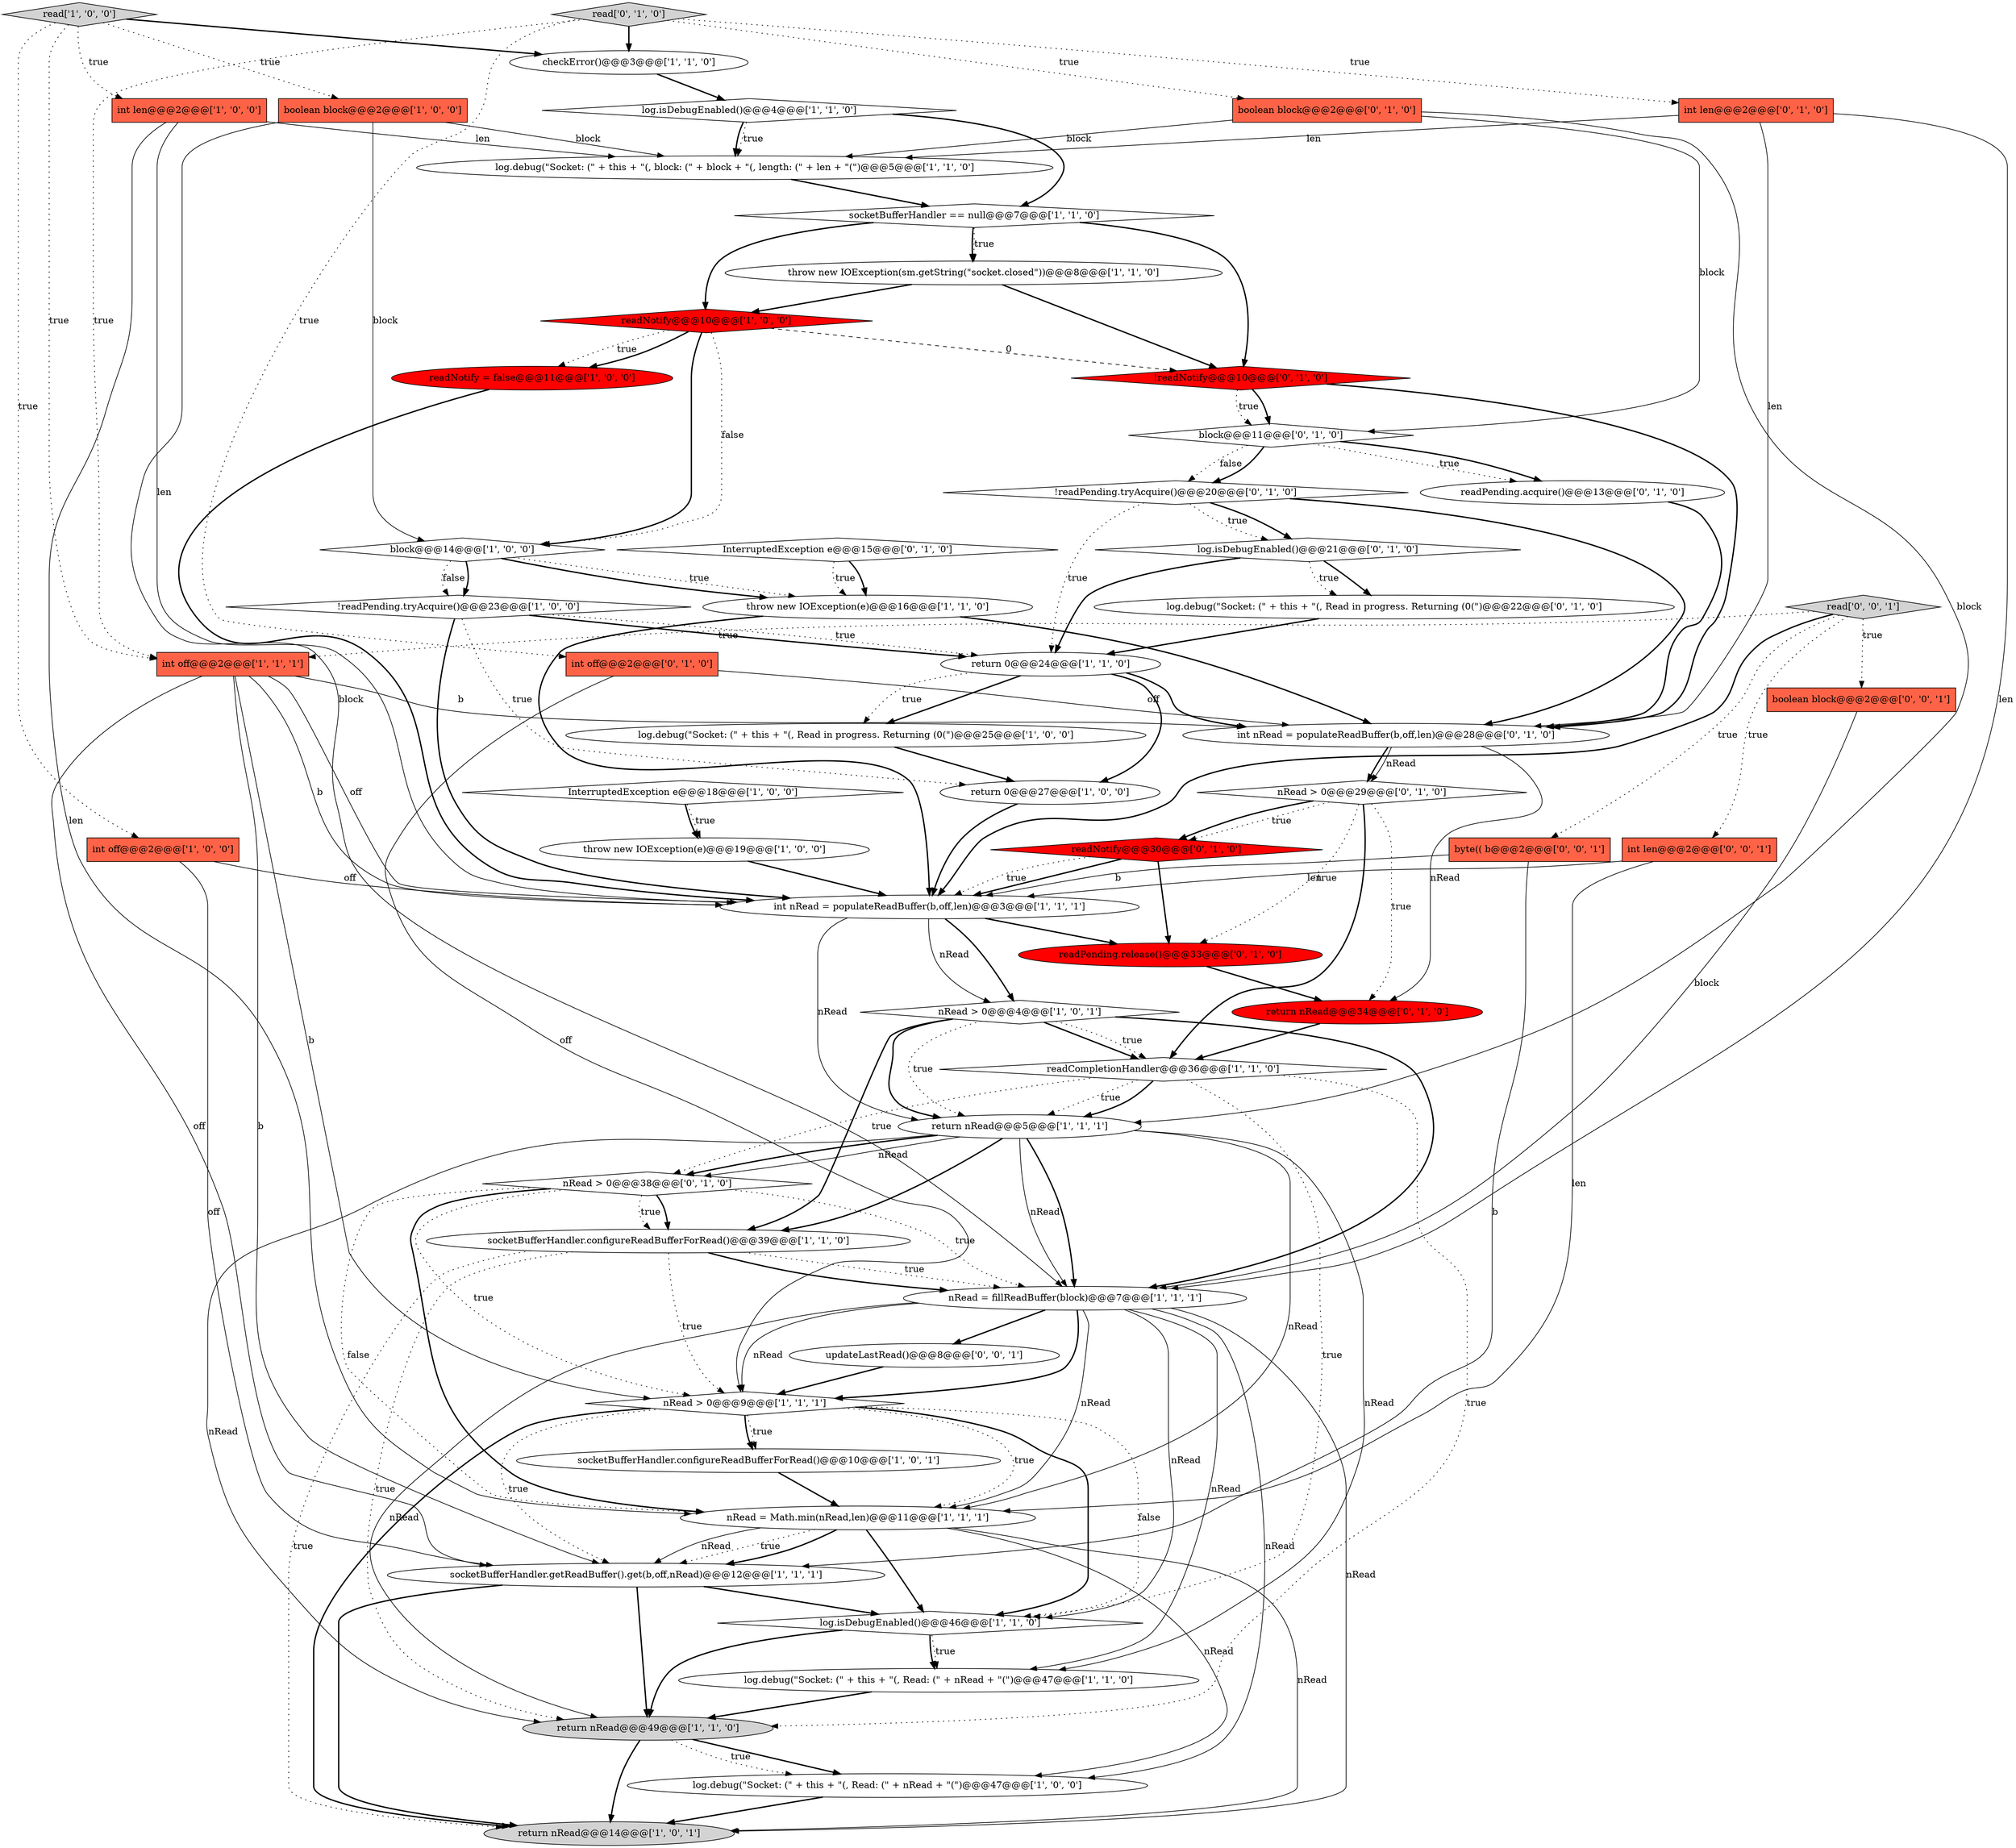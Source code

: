 digraph {
45 [style = filled, label = "log.debug(\"Socket: (\" + this + \"(, Read in progress. Returning (0(\")@@@22@@@['0', '1', '0']", fillcolor = white, shape = ellipse image = "AAA0AAABBB2BBB"];
36 [style = filled, label = "int off@@@2@@@['0', '1', '0']", fillcolor = tomato, shape = box image = "AAA0AAABBB2BBB"];
23 [style = filled, label = "int off@@@2@@@['1', '1', '1']", fillcolor = tomato, shape = box image = "AAA0AAABBB1BBB"];
18 [style = filled, label = "int len@@@2@@@['1', '0', '0']", fillcolor = tomato, shape = box image = "AAA0AAABBB1BBB"];
24 [style = filled, label = "throw new IOException(sm.getString(\"socket.closed\"))@@@8@@@['1', '1', '0']", fillcolor = white, shape = ellipse image = "AAA0AAABBB1BBB"];
28 [style = filled, label = "throw new IOException(e)@@@19@@@['1', '0', '0']", fillcolor = white, shape = ellipse image = "AAA0AAABBB1BBB"];
40 [style = filled, label = "boolean block@@@2@@@['0', '1', '0']", fillcolor = tomato, shape = box image = "AAA0AAABBB2BBB"];
51 [style = filled, label = "nRead > 0@@@29@@@['0', '1', '0']", fillcolor = white, shape = diamond image = "AAA0AAABBB2BBB"];
53 [style = filled, label = "int len@@@2@@@['0', '0', '1']", fillcolor = tomato, shape = box image = "AAA0AAABBB3BBB"];
55 [style = filled, label = "updateLastRead()@@@8@@@['0', '0', '1']", fillcolor = white, shape = ellipse image = "AAA0AAABBB3BBB"];
38 [style = filled, label = "int nRead = populateReadBuffer(b,off,len)@@@28@@@['0', '1', '0']", fillcolor = white, shape = ellipse image = "AAA0AAABBB2BBB"];
14 [style = filled, label = "socketBufferHandler == null@@@7@@@['1', '1', '0']", fillcolor = white, shape = diamond image = "AAA0AAABBB1BBB"];
15 [style = filled, label = "block@@@14@@@['1', '0', '0']", fillcolor = white, shape = diamond image = "AAA0AAABBB1BBB"];
46 [style = filled, label = "read['0', '1', '0']", fillcolor = lightgray, shape = diamond image = "AAA0AAABBB2BBB"];
6 [style = filled, label = "log.debug(\"Socket: (\" + this + \"(, Read: (\" + nRead + \"(\")@@@47@@@['1', '1', '0']", fillcolor = white, shape = ellipse image = "AAA0AAABBB1BBB"];
50 [style = filled, label = "nRead > 0@@@38@@@['0', '1', '0']", fillcolor = white, shape = diamond image = "AAA0AAABBB2BBB"];
17 [style = filled, label = "return nRead@@@49@@@['1', '1', '0']", fillcolor = lightgray, shape = ellipse image = "AAA0AAABBB1BBB"];
20 [style = filled, label = "nRead > 0@@@4@@@['1', '0', '1']", fillcolor = white, shape = diamond image = "AAA0AAABBB1BBB"];
11 [style = filled, label = "return 0@@@24@@@['1', '1', '0']", fillcolor = white, shape = ellipse image = "AAA0AAABBB1BBB"];
4 [style = filled, label = "log.debug(\"Socket: (\" + this + \"(, Read in progress. Returning (0(\")@@@25@@@['1', '0', '0']", fillcolor = white, shape = ellipse image = "AAA0AAABBB1BBB"];
9 [style = filled, label = "readNotify = false@@@11@@@['1', '0', '0']", fillcolor = red, shape = ellipse image = "AAA1AAABBB1BBB"];
39 [style = filled, label = "log.isDebugEnabled()@@@21@@@['0', '1', '0']", fillcolor = white, shape = diamond image = "AAA0AAABBB2BBB"];
43 [style = filled, label = "return nRead@@@34@@@['0', '1', '0']", fillcolor = red, shape = ellipse image = "AAA1AAABBB2BBB"];
22 [style = filled, label = "return nRead@@@14@@@['1', '0', '1']", fillcolor = lightgray, shape = ellipse image = "AAA0AAABBB1BBB"];
47 [style = filled, label = "readPending.acquire()@@@13@@@['0', '1', '0']", fillcolor = white, shape = ellipse image = "AAA0AAABBB2BBB"];
52 [style = filled, label = "byte(( b@@@2@@@['0', '0', '1']", fillcolor = tomato, shape = box image = "AAA0AAABBB3BBB"];
29 [style = filled, label = "int nRead = populateReadBuffer(b,off,len)@@@3@@@['1', '1', '1']", fillcolor = white, shape = ellipse image = "AAA0AAABBB1BBB"];
26 [style = filled, label = "nRead = Math.min(nRead,len)@@@11@@@['1', '1', '1']", fillcolor = white, shape = ellipse image = "AAA0AAABBB1BBB"];
0 [style = filled, label = "socketBufferHandler.configureReadBufferForRead()@@@10@@@['1', '0', '1']", fillcolor = white, shape = ellipse image = "AAA0AAABBB1BBB"];
1 [style = filled, label = "log.isDebugEnabled()@@@4@@@['1', '1', '0']", fillcolor = white, shape = diamond image = "AAA0AAABBB1BBB"];
32 [style = filled, label = "socketBufferHandler.configureReadBufferForRead()@@@39@@@['1', '1', '0']", fillcolor = white, shape = ellipse image = "AAA0AAABBB1BBB"];
10 [style = filled, label = "return 0@@@27@@@['1', '0', '0']", fillcolor = white, shape = ellipse image = "AAA0AAABBB1BBB"];
35 [style = filled, label = "int len@@@2@@@['0', '1', '0']", fillcolor = tomato, shape = box image = "AAA0AAABBB2BBB"];
41 [style = filled, label = "readPending.release()@@@33@@@['0', '1', '0']", fillcolor = red, shape = ellipse image = "AAA1AAABBB2BBB"];
19 [style = filled, label = "throw new IOException(e)@@@16@@@['1', '1', '0']", fillcolor = white, shape = ellipse image = "AAA0AAABBB1BBB"];
30 [style = filled, label = "read['1', '0', '0']", fillcolor = lightgray, shape = diamond image = "AAA0AAABBB1BBB"];
48 [style = filled, label = "!readNotify@@@10@@@['0', '1', '0']", fillcolor = red, shape = diamond image = "AAA1AAABBB2BBB"];
42 [style = filled, label = "!readPending.tryAcquire()@@@20@@@['0', '1', '0']", fillcolor = white, shape = diamond image = "AAA0AAABBB2BBB"];
31 [style = filled, label = "checkError()@@@3@@@['1', '1', '0']", fillcolor = white, shape = ellipse image = "AAA0AAABBB1BBB"];
12 [style = filled, label = "boolean block@@@2@@@['1', '0', '0']", fillcolor = tomato, shape = box image = "AAA0AAABBB1BBB"];
7 [style = filled, label = "log.isDebugEnabled()@@@46@@@['1', '1', '0']", fillcolor = white, shape = diamond image = "AAA0AAABBB1BBB"];
5 [style = filled, label = "nRead > 0@@@9@@@['1', '1', '1']", fillcolor = white, shape = diamond image = "AAA0AAABBB1BBB"];
34 [style = filled, label = "InterruptedException e@@@18@@@['1', '0', '0']", fillcolor = white, shape = diamond image = "AAA0AAABBB1BBB"];
21 [style = filled, label = "log.debug(\"Socket: (\" + this + \"(, Read: (\" + nRead + \"(\")@@@47@@@['1', '0', '0']", fillcolor = white, shape = ellipse image = "AAA0AAABBB1BBB"];
44 [style = filled, label = "InterruptedException e@@@15@@@['0', '1', '0']", fillcolor = white, shape = diamond image = "AAA0AAABBB2BBB"];
13 [style = filled, label = "socketBufferHandler.getReadBuffer().get(b,off,nRead)@@@12@@@['1', '1', '1']", fillcolor = white, shape = ellipse image = "AAA0AAABBB1BBB"];
37 [style = filled, label = "readNotify@@@30@@@['0', '1', '0']", fillcolor = red, shape = diamond image = "AAA1AAABBB2BBB"];
56 [style = filled, label = "boolean block@@@2@@@['0', '0', '1']", fillcolor = tomato, shape = box image = "AAA0AAABBB3BBB"];
8 [style = filled, label = "log.debug(\"Socket: (\" + this + \"(, block: (\" + block + \"(, length: (\" + len + \"(\")@@@5@@@['1', '1', '0']", fillcolor = white, shape = ellipse image = "AAA0AAABBB1BBB"];
16 [style = filled, label = "readCompletionHandler@@@36@@@['1', '1', '0']", fillcolor = white, shape = diamond image = "AAA0AAABBB1BBB"];
27 [style = filled, label = "nRead = fillReadBuffer(block)@@@7@@@['1', '1', '1']", fillcolor = white, shape = ellipse image = "AAA0AAABBB1BBB"];
3 [style = filled, label = "!readPending.tryAcquire()@@@23@@@['1', '0', '0']", fillcolor = white, shape = diamond image = "AAA0AAABBB1BBB"];
2 [style = filled, label = "int off@@@2@@@['1', '0', '0']", fillcolor = tomato, shape = box image = "AAA0AAABBB1BBB"];
54 [style = filled, label = "read['0', '0', '1']", fillcolor = lightgray, shape = diamond image = "AAA0AAABBB3BBB"];
33 [style = filled, label = "readNotify@@@10@@@['1', '0', '0']", fillcolor = red, shape = diamond image = "AAA1AAABBB1BBB"];
49 [style = filled, label = "block@@@11@@@['0', '1', '0']", fillcolor = white, shape = diamond image = "AAA0AAABBB2BBB"];
25 [style = filled, label = "return nRead@@@5@@@['1', '1', '1']", fillcolor = white, shape = ellipse image = "AAA0AAABBB1BBB"];
50->32 [style = bold, label=""];
14->24 [style = bold, label=""];
51->37 [style = dotted, label="true"];
53->26 [style = solid, label="len"];
36->38 [style = solid, label="off"];
38->51 [style = bold, label=""];
16->17 [style = dotted, label="true"];
44->19 [style = bold, label=""];
53->29 [style = solid, label="len"];
29->25 [style = solid, label="nRead"];
46->31 [style = bold, label=""];
31->1 [style = bold, label=""];
26->13 [style = dotted, label="true"];
12->8 [style = solid, label="block"];
20->27 [style = bold, label=""];
30->2 [style = dotted, label="true"];
54->52 [style = dotted, label="true"];
12->15 [style = solid, label="block"];
16->7 [style = dotted, label="true"];
54->29 [style = bold, label=""];
13->17 [style = bold, label=""];
5->13 [style = dotted, label="true"];
50->27 [style = dotted, label="true"];
20->16 [style = bold, label=""];
54->56 [style = dotted, label="true"];
5->0 [style = bold, label=""];
38->43 [style = solid, label="nRead"];
40->25 [style = solid, label="block"];
23->38 [style = solid, label="b"];
12->27 [style = solid, label="block"];
18->29 [style = solid, label="len"];
32->17 [style = dotted, label="true"];
13->22 [style = bold, label=""];
18->8 [style = solid, label="len"];
26->21 [style = solid, label="nRead"];
27->5 [style = bold, label=""];
51->43 [style = dotted, label="true"];
9->29 [style = bold, label=""];
17->21 [style = bold, label=""];
14->48 [style = bold, label=""];
52->13 [style = solid, label="b"];
34->28 [style = dotted, label="true"];
7->6 [style = dotted, label="true"];
43->16 [style = bold, label=""];
48->49 [style = bold, label=""];
46->40 [style = dotted, label="true"];
26->7 [style = bold, label=""];
33->15 [style = bold, label=""];
2->13 [style = solid, label="off"];
14->24 [style = dotted, label="true"];
5->7 [style = dotted, label="false"];
50->26 [style = dotted, label="false"];
3->11 [style = bold, label=""];
37->29 [style = bold, label=""];
27->22 [style = solid, label="nRead"];
30->12 [style = dotted, label="true"];
39->45 [style = bold, label=""];
32->5 [style = dotted, label="true"];
25->27 [style = solid, label="nRead"];
51->16 [style = bold, label=""];
55->5 [style = bold, label=""];
27->26 [style = solid, label="nRead"];
20->25 [style = bold, label=""];
54->53 [style = dotted, label="true"];
26->13 [style = bold, label=""];
45->11 [style = bold, label=""];
56->27 [style = solid, label="block"];
25->27 [style = bold, label=""];
29->20 [style = bold, label=""];
49->47 [style = dotted, label="true"];
27->17 [style = solid, label="nRead"];
25->50 [style = solid, label="nRead"];
21->22 [style = bold, label=""];
23->13 [style = solid, label="off"];
25->6 [style = solid, label="nRead"];
7->6 [style = bold, label=""];
35->38 [style = solid, label="len"];
30->23 [style = dotted, label="true"];
1->8 [style = dotted, label="true"];
5->7 [style = bold, label=""];
5->26 [style = dotted, label="true"];
16->25 [style = dotted, label="true"];
17->21 [style = dotted, label="true"];
19->38 [style = bold, label=""];
41->43 [style = bold, label=""];
5->22 [style = bold, label=""];
3->29 [style = bold, label=""];
42->38 [style = bold, label=""];
40->49 [style = solid, label="block"];
51->41 [style = dotted, label="true"];
42->39 [style = dotted, label="true"];
6->17 [style = bold, label=""];
28->29 [style = bold, label=""];
4->10 [style = bold, label=""];
35->27 [style = solid, label="len"];
23->5 [style = solid, label="b"];
33->48 [style = dashed, label="0"];
20->25 [style = dotted, label="true"];
1->8 [style = bold, label=""];
7->17 [style = bold, label=""];
46->35 [style = dotted, label="true"];
26->13 [style = solid, label="nRead"];
54->23 [style = dotted, label="true"];
19->29 [style = bold, label=""];
37->41 [style = bold, label=""];
11->4 [style = bold, label=""];
27->21 [style = solid, label="nRead"];
42->39 [style = bold, label=""];
3->10 [style = dotted, label="true"];
8->14 [style = bold, label=""];
32->27 [style = bold, label=""];
33->15 [style = dotted, label="false"];
18->26 [style = solid, label="len"];
33->9 [style = dotted, label="true"];
11->4 [style = dotted, label="true"];
5->0 [style = dotted, label="true"];
15->19 [style = bold, label=""];
15->3 [style = bold, label=""];
42->11 [style = dotted, label="true"];
23->29 [style = solid, label="off"];
23->29 [style = solid, label="b"];
24->33 [style = bold, label=""];
34->28 [style = bold, label=""];
51->37 [style = bold, label=""];
36->5 [style = solid, label="off"];
27->55 [style = bold, label=""];
27->7 [style = solid, label="nRead"];
11->10 [style = bold, label=""];
30->31 [style = bold, label=""];
30->18 [style = dotted, label="true"];
26->22 [style = solid, label="nRead"];
49->42 [style = dotted, label="false"];
50->5 [style = dotted, label="true"];
39->45 [style = dotted, label="true"];
27->5 [style = solid, label="nRead"];
32->22 [style = dotted, label="true"];
52->29 [style = solid, label="b"];
50->26 [style = bold, label=""];
3->11 [style = dotted, label="true"];
49->42 [style = bold, label=""];
46->36 [style = dotted, label="true"];
15->3 [style = dotted, label="false"];
11->38 [style = bold, label=""];
0->26 [style = bold, label=""];
46->23 [style = dotted, label="true"];
16->50 [style = dotted, label="true"];
25->17 [style = solid, label="nRead"];
35->8 [style = solid, label="len"];
29->41 [style = bold, label=""];
25->26 [style = solid, label="nRead"];
23->13 [style = solid, label="b"];
25->32 [style = bold, label=""];
20->32 [style = bold, label=""];
38->51 [style = solid, label="nRead"];
16->25 [style = bold, label=""];
37->29 [style = dotted, label="true"];
17->22 [style = bold, label=""];
29->20 [style = solid, label="nRead"];
40->8 [style = solid, label="block"];
33->9 [style = bold, label=""];
47->38 [style = bold, label=""];
39->11 [style = bold, label=""];
48->49 [style = dotted, label="true"];
14->33 [style = bold, label=""];
49->47 [style = bold, label=""];
32->27 [style = dotted, label="true"];
48->38 [style = bold, label=""];
10->29 [style = bold, label=""];
13->7 [style = bold, label=""];
15->19 [style = dotted, label="true"];
2->29 [style = solid, label="off"];
50->32 [style = dotted, label="true"];
27->6 [style = solid, label="nRead"];
1->14 [style = bold, label=""];
44->19 [style = dotted, label="true"];
25->50 [style = bold, label=""];
24->48 [style = bold, label=""];
20->16 [style = dotted, label="true"];
}

